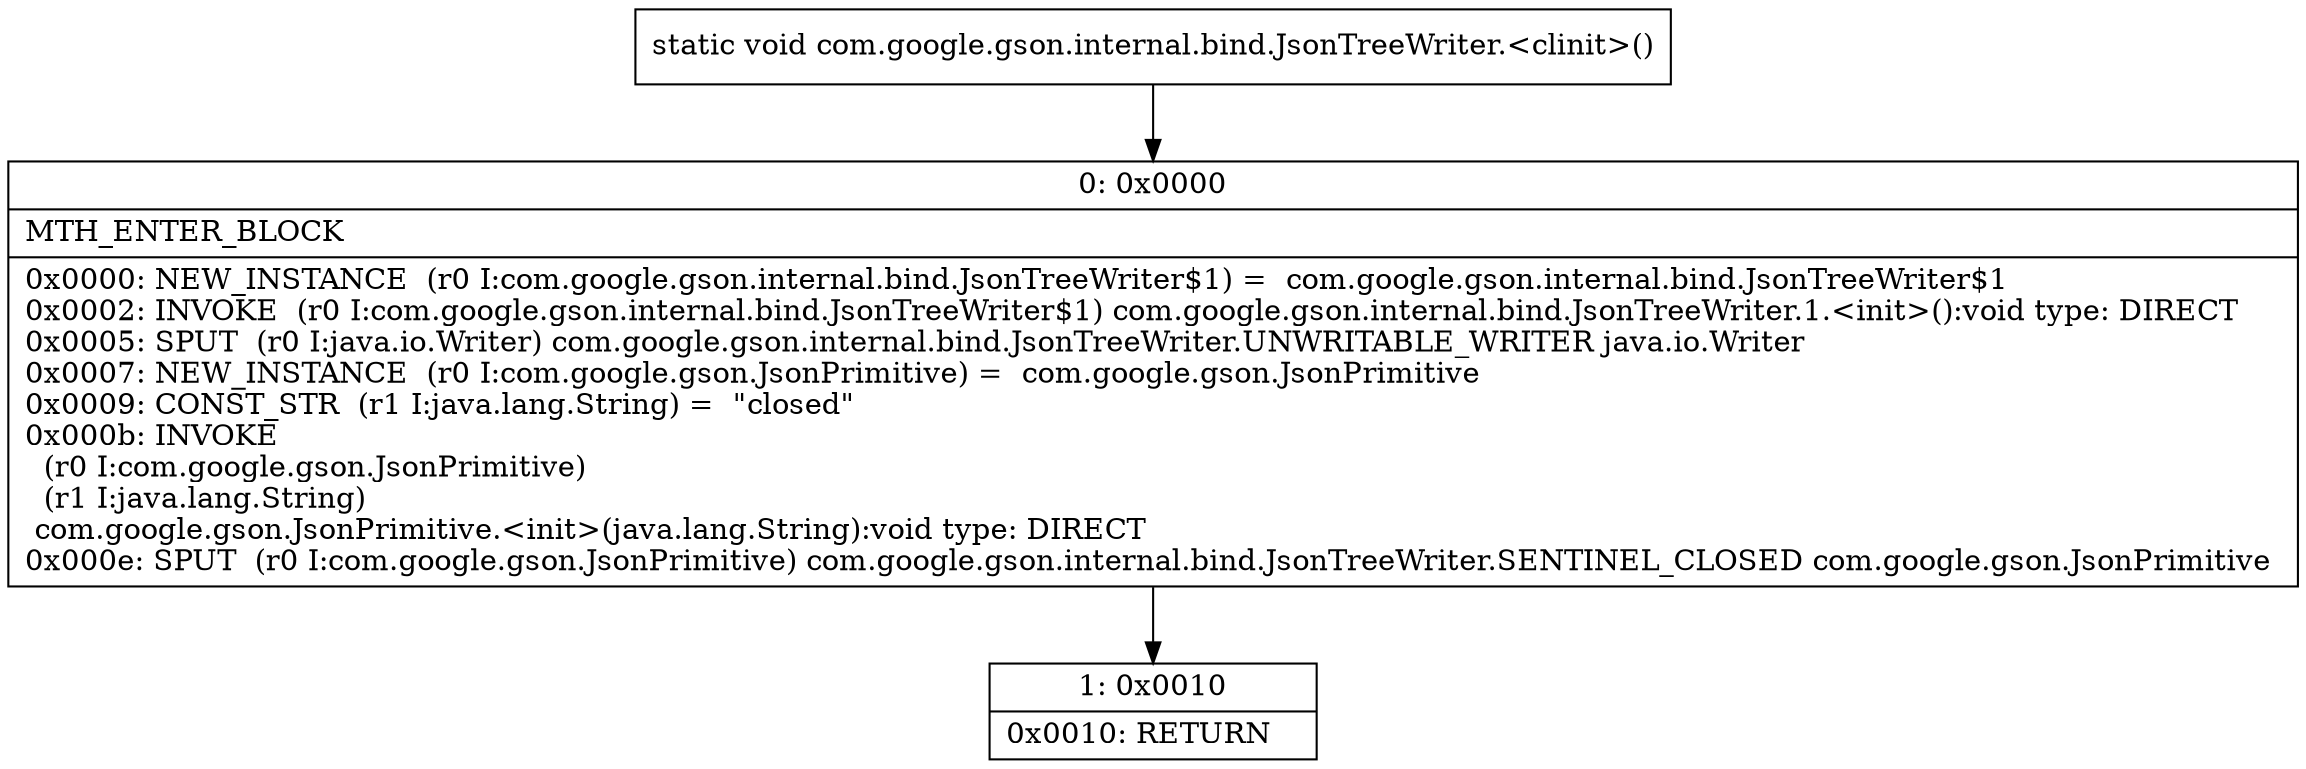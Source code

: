 digraph "CFG forcom.google.gson.internal.bind.JsonTreeWriter.\<clinit\>()V" {
Node_0 [shape=record,label="{0\:\ 0x0000|MTH_ENTER_BLOCK\l|0x0000: NEW_INSTANCE  (r0 I:com.google.gson.internal.bind.JsonTreeWriter$1) =  com.google.gson.internal.bind.JsonTreeWriter$1 \l0x0002: INVOKE  (r0 I:com.google.gson.internal.bind.JsonTreeWriter$1) com.google.gson.internal.bind.JsonTreeWriter.1.\<init\>():void type: DIRECT \l0x0005: SPUT  (r0 I:java.io.Writer) com.google.gson.internal.bind.JsonTreeWriter.UNWRITABLE_WRITER java.io.Writer \l0x0007: NEW_INSTANCE  (r0 I:com.google.gson.JsonPrimitive) =  com.google.gson.JsonPrimitive \l0x0009: CONST_STR  (r1 I:java.lang.String) =  \"closed\" \l0x000b: INVOKE  \l  (r0 I:com.google.gson.JsonPrimitive)\l  (r1 I:java.lang.String)\l com.google.gson.JsonPrimitive.\<init\>(java.lang.String):void type: DIRECT \l0x000e: SPUT  (r0 I:com.google.gson.JsonPrimitive) com.google.gson.internal.bind.JsonTreeWriter.SENTINEL_CLOSED com.google.gson.JsonPrimitive \l}"];
Node_1 [shape=record,label="{1\:\ 0x0010|0x0010: RETURN   \l}"];
MethodNode[shape=record,label="{static void com.google.gson.internal.bind.JsonTreeWriter.\<clinit\>() }"];
MethodNode -> Node_0;
Node_0 -> Node_1;
}

